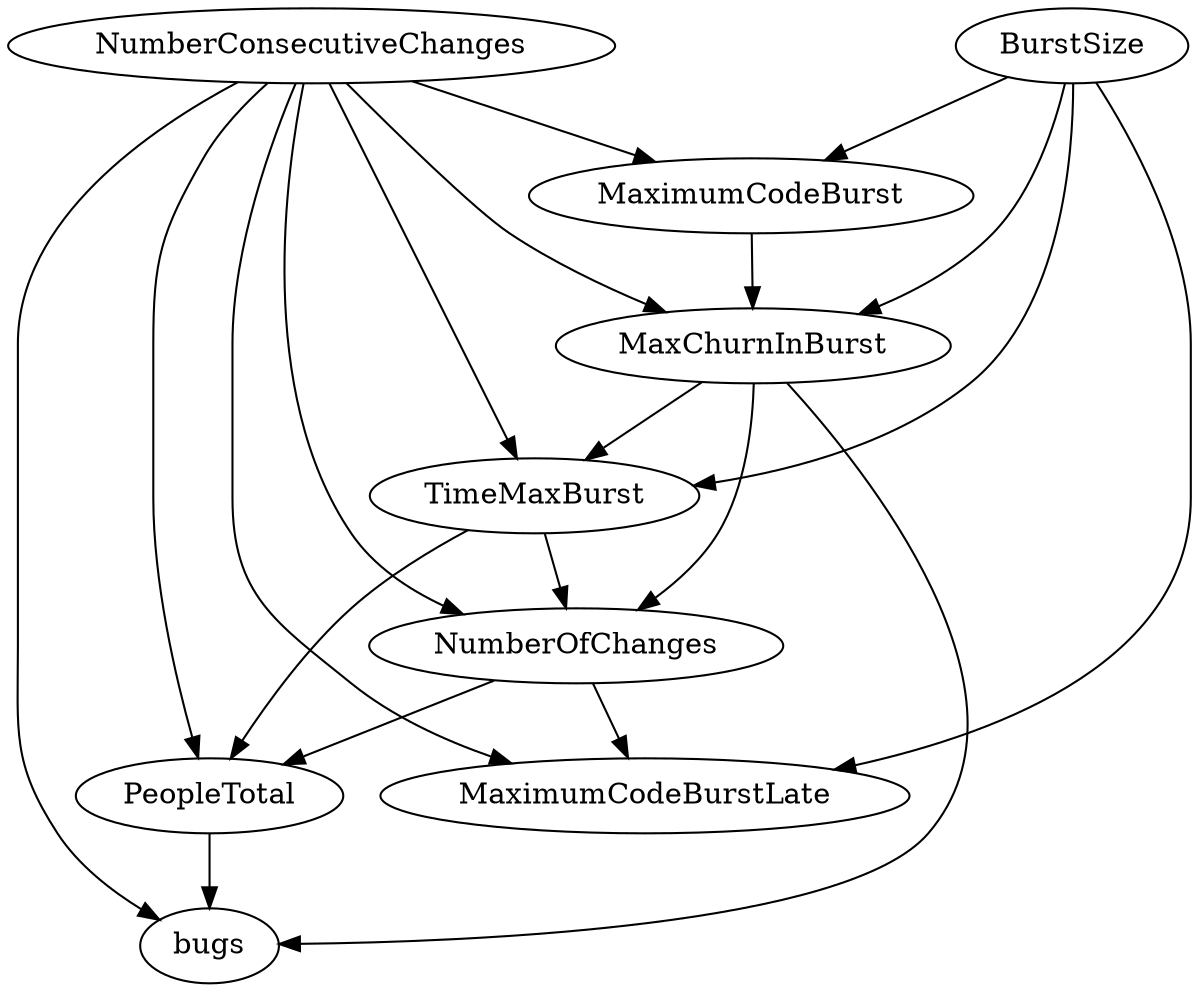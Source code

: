 digraph {
   bugs;
   MaximumCodeBurst;
   NumberOfChanges;
   MaxChurnInBurst;
   BurstSize;
   TimeMaxBurst;
   NumberConsecutiveChanges;
   MaximumCodeBurstLate;
   PeopleTotal;
   MaximumCodeBurst -> MaxChurnInBurst;
   NumberOfChanges -> MaximumCodeBurstLate;
   NumberOfChanges -> PeopleTotal;
   MaxChurnInBurst -> bugs;
   MaxChurnInBurst -> NumberOfChanges;
   MaxChurnInBurst -> TimeMaxBurst;
   BurstSize -> MaximumCodeBurst;
   BurstSize -> MaxChurnInBurst;
   BurstSize -> TimeMaxBurst;
   BurstSize -> MaximumCodeBurstLate;
   TimeMaxBurst -> NumberOfChanges;
   TimeMaxBurst -> PeopleTotal;
   NumberConsecutiveChanges -> bugs;
   NumberConsecutiveChanges -> MaximumCodeBurst;
   NumberConsecutiveChanges -> NumberOfChanges;
   NumberConsecutiveChanges -> MaxChurnInBurst;
   NumberConsecutiveChanges -> TimeMaxBurst;
   NumberConsecutiveChanges -> MaximumCodeBurstLate;
   NumberConsecutiveChanges -> PeopleTotal;
   PeopleTotal -> bugs;
}

